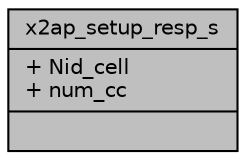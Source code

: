 digraph "x2ap_setup_resp_s"
{
 // LATEX_PDF_SIZE
  edge [fontname="Helvetica",fontsize="10",labelfontname="Helvetica",labelfontsize="10"];
  node [fontname="Helvetica",fontsize="10",shape=record];
  Node1 [label="{x2ap_setup_resp_s\n|+ Nid_cell\l+ num_cc\l|}",height=0.2,width=0.4,color="black", fillcolor="grey75", style="filled", fontcolor="black",tooltip=" "];
}
